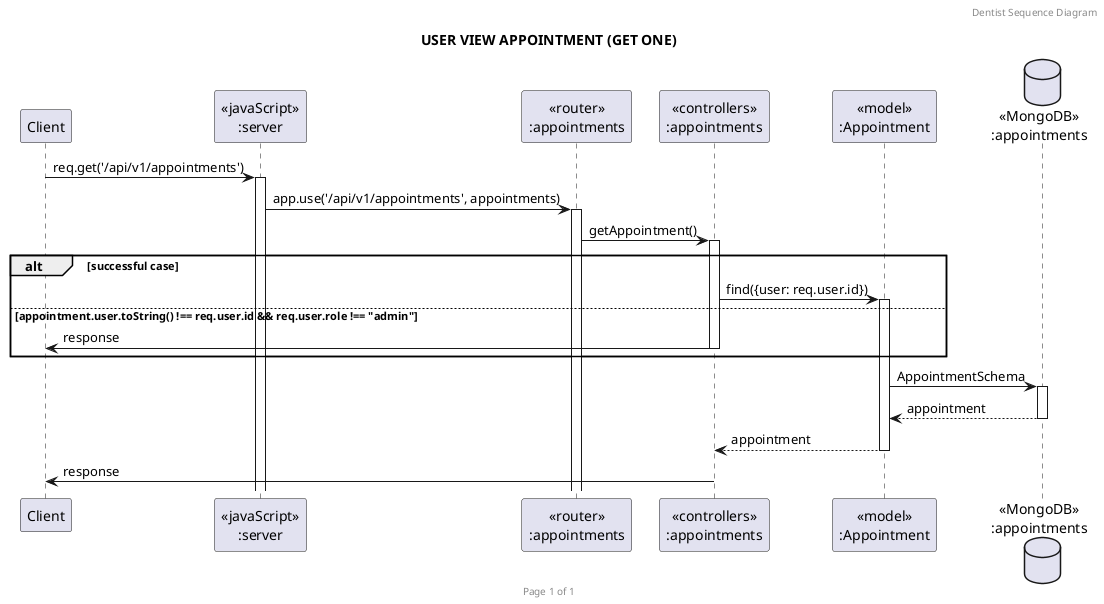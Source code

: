@startuml USER VIEW APPOINTMENT (GET ONE)

header Dentist Sequence Diagram
footer Page %page% of %lastpage%
title "USER VIEW APPOINTMENT (GET ONE)"

participant "Client" as client
participant "<<javaScript>>\n:server" as server
participant "<<router>>\n:appointments" as routerAppointments
participant "<<controllers>>\n:appointments" as controllersAppointments
participant "<<model>>\n:Appointment" as modelAppointment
database "<<MongoDB>>\n:appointments" as AppointmentsDatabase

client->server ++:req.get('/api/v1/appointments')
server->routerAppointments ++:app.use('/api/v1/appointments', appointments)
routerAppointments -> controllersAppointments ++:getAppointment()
alt successful case
    controllersAppointments->modelAppointment ++:find({user: req.user.id})
else appointment.user.toString() !== req.user.id && req.user.role !== "admin"
    controllersAppointments->client --:response
end
modelAppointment ->AppointmentsDatabase ++: AppointmentSchema
AppointmentsDatabase --> modelAppointment --: appointment
controllersAppointments <-- modelAppointment --:appointment
controllersAppointments->client --:response

@enduml